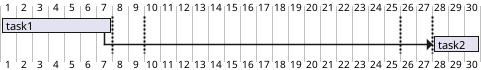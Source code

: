 {
  "sha1": "mw23wzx2dfua7097utaswi4igp0nen2",
  "insertion": {
    "when": "2024-06-03T18:59:35.784Z",
    "url": "https://forum.plantuml.net/16247/gantt-chart-vertical-separators",
    "user": "plantuml@gmail.com"
  }
}
@startgantt


[task1] lasts 1 week
[task2] starts 20 days after [task1]'s end and lasts 3 days

Separator just at [task1]'s end
Separator just 2 days after [task1]'s end

Separator just at [task2]'s start
Separator just 2 days before [task2]'s start

@endgantt
